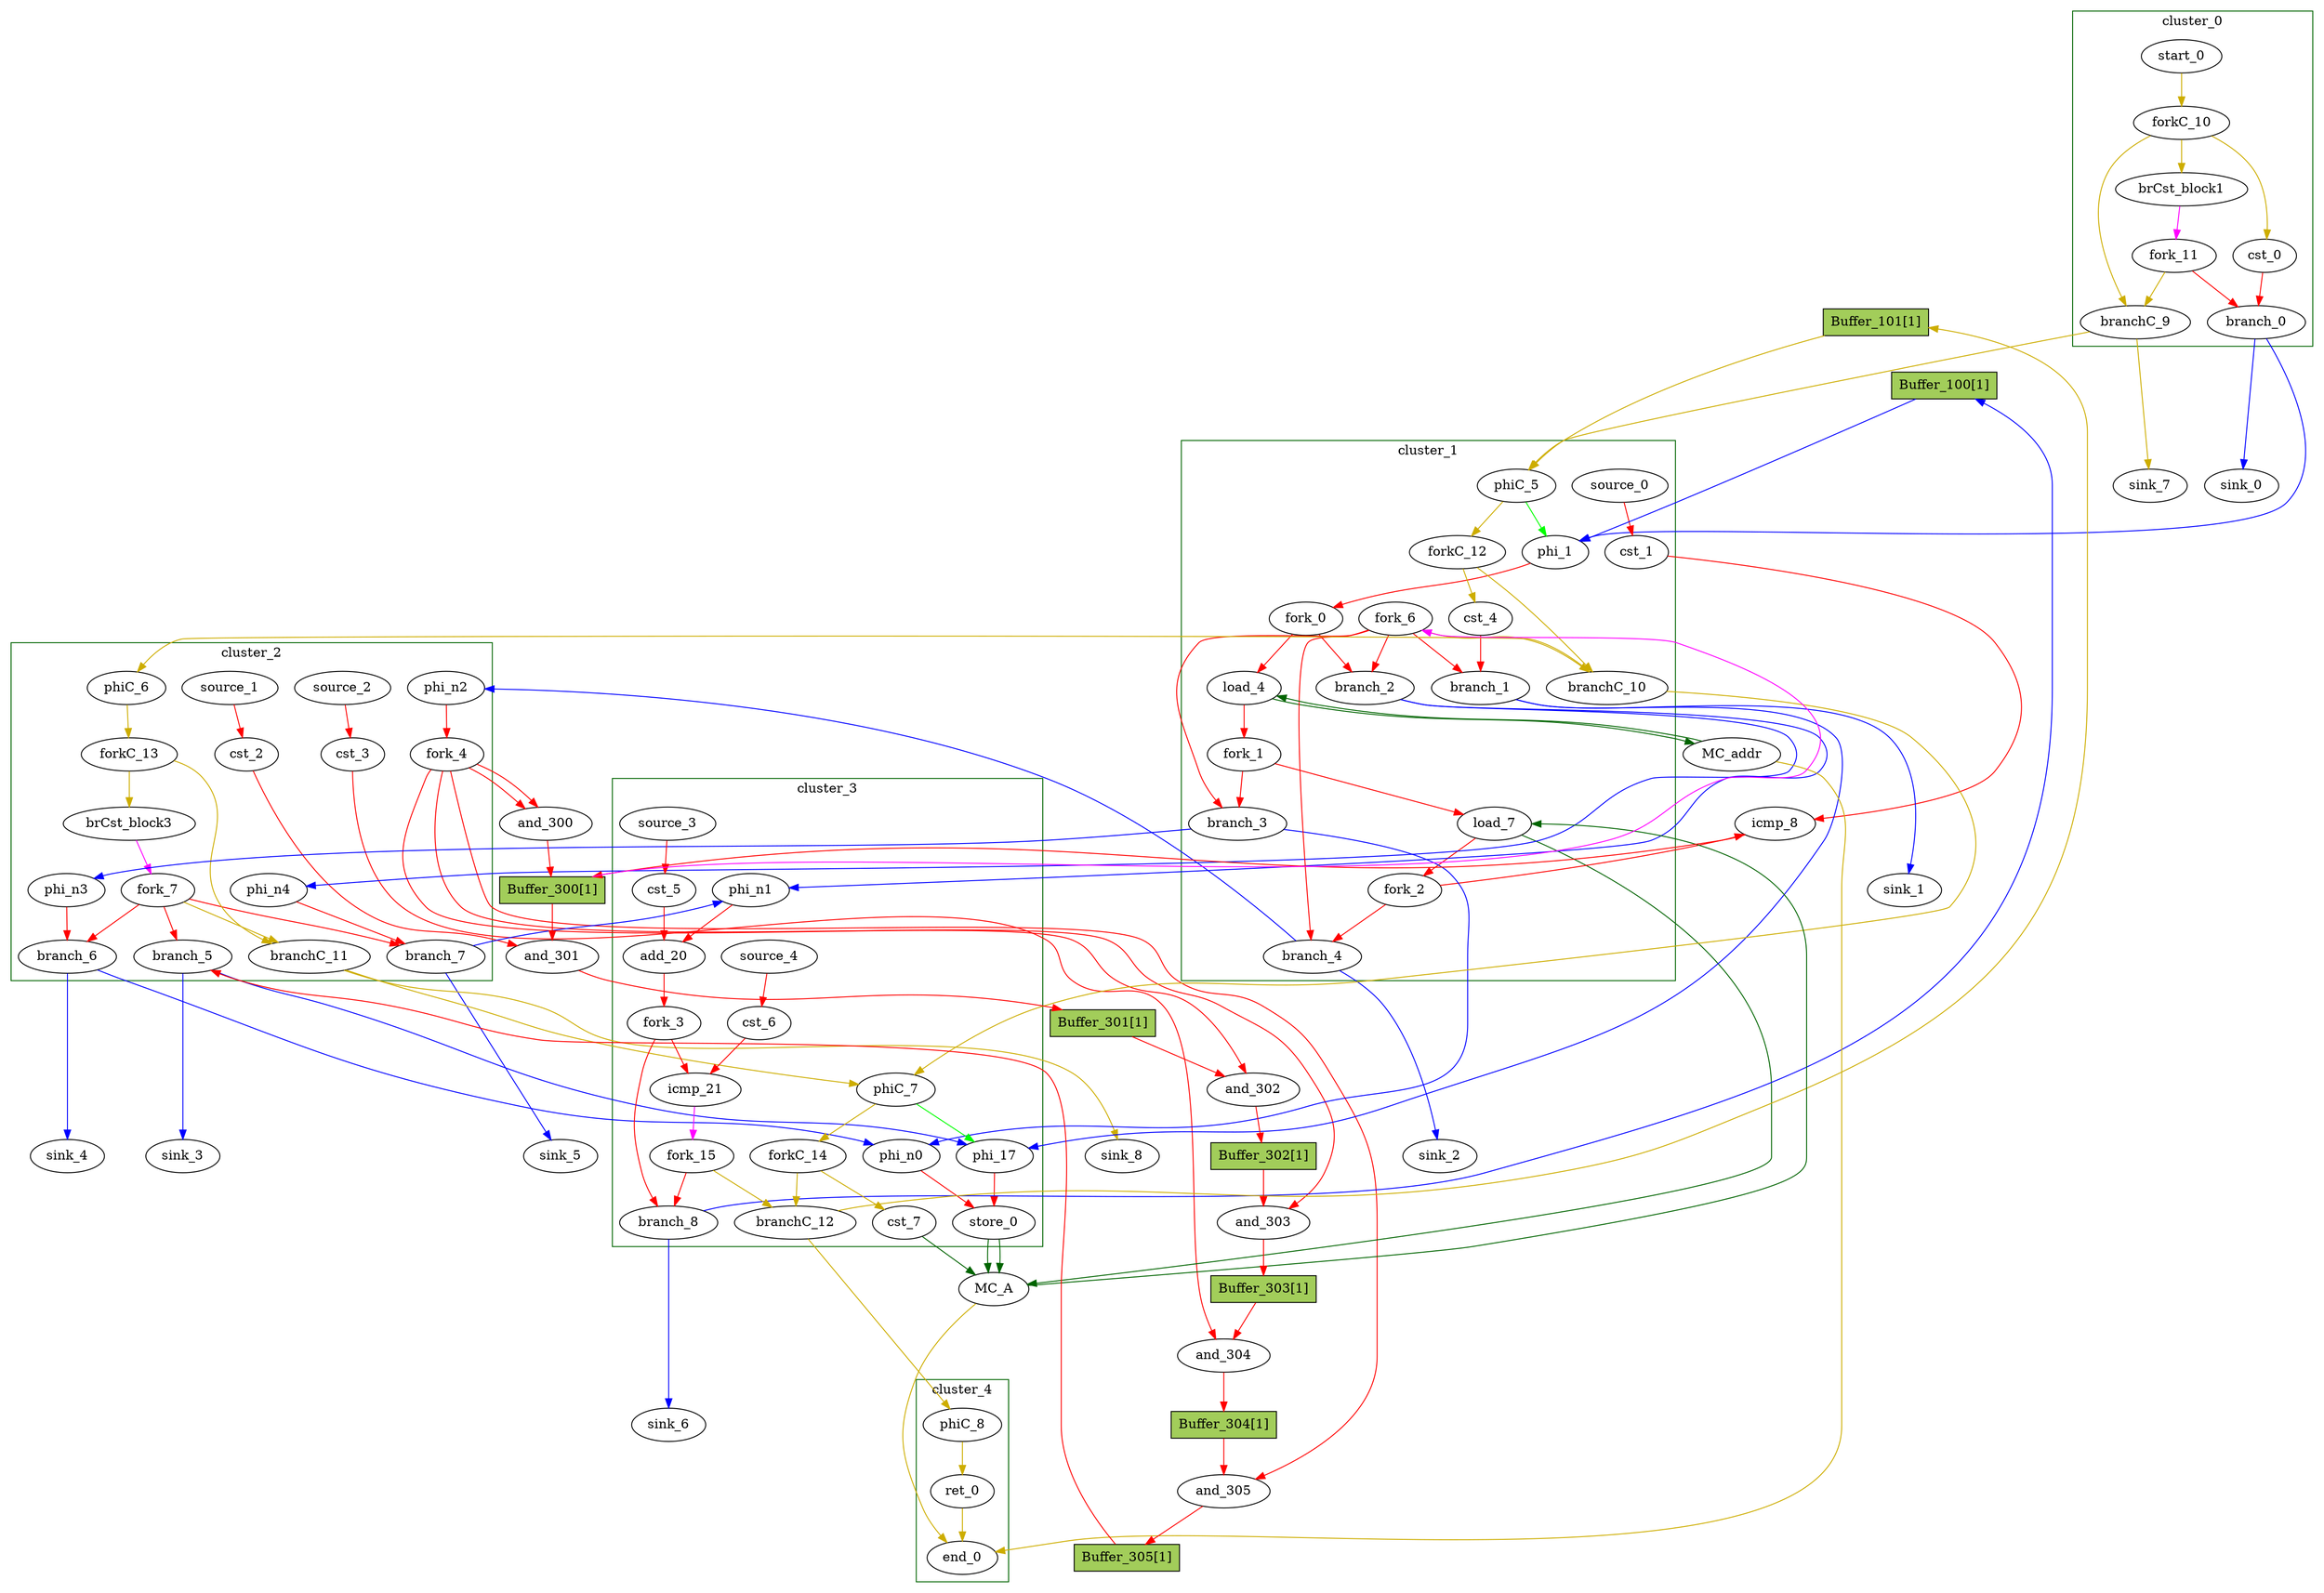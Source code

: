 Digraph G {
	splines=spline;
	subgraph cluster_cluster_0 {
	color = "darkgreen";
label = "cluster_0";
		"brCst_block1" [type="Constant", in="in1:1", out="out1:1", bbID=1, value="0x1"];
		"cst_0" [type="Constant", in="in1:1", out="out1:1", bbID=1, value="0x00000000"];
		"branch_0" [type="Branch", in="in1:1 in2?:1", out="out1+:1 out2-:1", bbID=1];
		"start_0" [type="Entry", in="in1:0", out="out1:0", bbID=1, control="true"];
		"forkC_10" [type="Fork", in="in1:0", out="out1:0 out2:0 out3:0 ", bbID=1];
		"branchC_9" [type="Branch", in="in1:0 in2?:1", out="out1+:0 out2-:0", bbID=1];
		"fork_11" [type="Fork", in="in1:1", out="out1:1 out2:1 ", bbID=1];
	}
	subgraph cluster_cluster_2 {
	color = "darkgreen";
label = "cluster_2";
		"cst_2" [type="Constant", in="in1:32", out="out1:32", bbID=3, value="0x419C30C3"];
		"cst_3" [type="Constant", in="in1:32", out="out1:32", bbID=3, value="0x406D1AD2"];
		"brCst_block3" [type="Constant", in="in1:1", out="out1:1", bbID=3, value="0x1"];
		"phi_n2" [type="Merge", in="in1:32 ", out="out1:32", bbID=3, delay=0.0];
		"phi_n3" [type="Merge", in="in1:32 ", out="out1:32", bbID=3, delay=0.0];
		"phi_n4" [type="Merge", in="in1:10 ", out="out1:10", bbID=3, delay=0.0];
		"fork_4" [type="Fork", in="in1:32", out="out1:32 out2:32 out3:32 out4:32 out5:32 ", bbID=3];
		"branch_5" [type="Branch", in="in1:32 in2?:1", out="out1+:32 out2-:32", bbID=3];
		"branch_6" [type="Branch", in="in1:32 in2?:1", out="out1+:32 out2-:32", bbID=3];
		"branch_7" [type="Branch", in="in1:10 in2?:1", out="out1+:10 out2-:10", bbID=3];
		"fork_7" [type="Fork", in="in1:1", out="out1:1 out2:1 out3:1 out4:1 ", bbID=3];
		"phiC_6" [type="Merge", in="in1:0 ", out="out1:0", bbID=3, delay=0.0];
		"forkC_13" [type="Fork", in="in1:0", out="out1:0 out2:0 ", bbID=3];
		"branchC_11" [type="Branch", in="in1:0 in2?:1", out="out1+:0 out2-:0", bbID=3];
		"source_1" [type="Source", out="out1:32", bbID=3];
		"source_2" [type="Source", out="out1:32", bbID=3];
	}
	subgraph cluster_cluster_1 {
	color = "darkgreen";
label = "cluster_1";
		"phi_1" [type="Mux", in="in1?:1 in2:10 in3:10 ", out="out1:10", bbID=2, delay=1.397];
		"load_4" [type="Operator", in="in1:32 in2:10 ", out="out1:32 out2:10 ", bbID=2, II=1, delay=1.412, latency=2, op="mc_load_op", portId=0];
		"load_7" [type="Operator", in="in1:32 in2:32 ", out="out1:32 out2:32 ", bbID=2, II=1, delay=1.412, latency=2, op="mc_load_op", portId=0];
		"cst_1" [type="Constant", in="in1:32", out="out1:32", bbID=2, value="0x3F800000"];
		"cst_4" [type="Constant", in="in1:32", out="out1:32", bbID=2, value="0x3F800000"];
		"fork_0" [type="Fork", in="in1:10", out="out1:10 out2:10 ", bbID=2];
		"fork_1" [type="Fork", in="in1:32", out="out1:32 out2:32 ", bbID=2];
		"fork_2" [type="Fork", in="in1:32", out="out1:32 out2:32 ", bbID=2];
		"branch_1" [type="Branch", in="in1:32 in2?:1", out="out1+:32 out2-:32", bbID=2];
		"branch_2" [type="Branch", in="in1:10 in2?:1", out="out1+:10 out2-:10", bbID=2];
		"branch_3" [type="Branch", in="in1:32 in2?:1", out="out1+:32 out2-:32", bbID=2];
		"branch_4" [type="Branch", in="in1:32 in2?:1", out="out1+:32 out2-:32", bbID=2];
		"fork_6" [type="Fork", in="in1:1", out="out1:1 out2:1 out3:1 out4:1 out5:1 ", bbID=2];
		"phiC_5" [type="CntrlMerge", in="in1:0 in2:0 ", out="out1:0 out2?:1", bbID=2, delay=0.0];
		"forkC_12" [type="Fork", in="in1:0", out="out1:0 out2:0 ", bbID=2];
		"branchC_10" [type="Branch", in="in1:0 in2?:1", out="out1+:0 out2-:0", bbID=2];
		"source_0" [type="Source", out="out1:32", bbID=2];
	}
	subgraph cluster_cluster_4 {
	color = "darkgreen";
label = "cluster_4";
		"ret_0" [type="Operator", in="in1:0 ", out="out1:0 ", bbID=5, II=1, delay=0.0, latency=0, op="ret_op"];
		"end_0" [type="Exit", in="in1:0*e in2:0*e in3:0 ", out="out1:0", bbID=0];
		"phiC_8" [type="Merge", in="in1:0 ", out="out1:0", bbID=5, delay=0.0];
	}
	subgraph cluster_cluster_3 {
	color = "darkgreen";
label = "cluster_3";
		"phi_17" [type="Mux", in="in1?:1 in2:32 in3:32 ", out="out1:32", bbID=4, delay=1.397];
		"store_0" [type="Operator", in="in1:32 in2:32 ", out="out1:32 out2:32 ", bbID=4, II=1, delay=0.672, latency=0, op="mc_store_op", portId=0];
		"cst_5" [type="Constant", in="in1:1", out="out1:1", bbID=4, value="0x00000001"];
		"add_20" [type="Operator", in="in1:10 in2:10 ", out="out1:10 ", bbID=4, II=1, delay=2.287, latency=0, op="add_op"];
		"cst_6" [type="Constant", in="in1:10", out="out1:10", bbID=4, value="0x000003E8"];
		"icmp_21" [type="Operator", in="in1:10 in2:10 ", out="out1:1 ", bbID=4, II=1, delay=1.907, latency=0, op="icmp_ult_op"];
		"phi_n0" [type="Merge", in="in1:32 in2:32 ", out="out1:32", bbID=4, delay=1.397];
		"phi_n1" [type="Merge", in="in1:10 in2:10 ", out="out1:10", bbID=4, delay=1.397];
		"fork_3" [type="Fork", in="in1:10", out="out1:10 out2:10 ", bbID=4];
		"branch_8" [type="Branch", in="in1:10 in2?:1", out="out1+:10 out2-:10", bbID=4];
		"cst_7" [type="Constant", in="in1:1", out="out1:1", bbID=4, value="0x00000001"];
		"phiC_7" [type="CntrlMerge", in="in1:0 in2:0 ", out="out1:0 out2?:1", bbID=4, delay=0.0];
		"forkC_14" [type="Fork", in="in1:0", out="out1:0 out2:0 ", bbID=4];
		"branchC_12" [type="Branch", in="in1:0 in2?:1", out="out1+:0 out2-:0", bbID=4];
		"fork_15" [type="Fork", in="in1:1", out="out1:1 out2:1 ", bbID=4];
		"source_3" [type="Source", out="out1:1", bbID=4];
		"source_4" [type="Source", out="out1:10", bbID=4];
	}
		"MC_addr" [type="MC", in="in1:10*l0a ", out="out1:32*l0d out2:0*e ", bbID=0, bbcount=0, ldcount=1, memory="addr", stcount=0];
		"MC_A" [type="MC", in="in1:32*c0 in2:32*l0a in3:32*s0a in4:32*s0d ", out="out1:32*l0d out2:0*e ", bbID=0, bbcount=1, ldcount=1, memory="A", stcount=1];
		"sink_0" [type="Sink", in="in1:1", bbID=0];
		"sink_1" [type="Sink", in="in1:32", bbID=0];
		"sink_2" [type="Sink", in="in1:32", bbID=0];
		"sink_3" [type="Sink", in="in1:32", bbID=0];
		"sink_4" [type="Sink", in="in1:32", bbID=0];
		"sink_5" [type="Sink", in="in1:10", bbID=0];
		"sink_6" [type="Sink", in="in1:10", bbID=0];
		"sink_7" [type="Sink", in="in1:0", bbID=0];
		"sink_8" [type="Sink", in="in1:0", bbID=0];
		"Buffer_100" [type="Buffer", in="in1:32", out="out1:32", bbID=3, fillcolor="darkolivegreen3", height=0.4, label="Buffer_100[1]", shape="box", slots=1, style="filled", transparent="false"];
		"Buffer_101" [type="Buffer", in="in1:32", out="out1:32", bbID=3, fillcolor="darkolivegreen3", height=0.4, label="Buffer_101[1]", shape="box", slots=1, style="filled", transparent="false"];
		"icmp_8" [type="Operator", in="in1:32 in2:32 ", out="out1:1 ", bbID=2, II=1, delay=1.895, latency=2, op="icmp_ult_op"];
		"Buffer_300" [type="Buffer", in="in1:32", out="out1:32", bbID=3, fillcolor="darkolivegreen3", height=0.4, label="Buffer_300[1]", shape="box", slots=1, style="filled", transparent="false"];
		"and_300" [type="Operator", in="in1:32 in2:32 ", out="out1:32 ", bbID=3, II=1, delay=0.0, latency=6, op="and_op"];
		"and_301" [type="Operator", in="in1:32 in2:32 ", out="out1:32 ", bbID=3, II=1, delay=0.0, latency=10, op="and_op"];
		"Buffer_301" [type="Buffer", in="in1:32", out="out1:32", bbID=3, fillcolor="darkolivegreen3", height=0.4, label="Buffer_301[1]", shape="box", slots=1, style="filled", transparent="false"];
		"and_302" [type="Operator", in="in1:32 in2:32 ", out="out1:32 ", bbID=3, II=1, delay=0.0, latency=6, op="and_op"];
		"Buffer_302" [type="Buffer", in="in1:32", out="out1:32", bbID=3, fillcolor="darkolivegreen3", height=0.4, label="Buffer_302[1]", shape="box", slots=1, style="filled", transparent="false"];
		"and_303" [type="Operator", in="in1:32 in2:32 ", out="out1:32 ", bbID=3, II=1, delay=0.0, latency=6, op="and_op"];
		"Buffer_303" [type="Buffer", in="in1:32", out="out1:32", bbID=3, fillcolor="darkolivegreen3", height=0.4, label="Buffer_303[1]", shape="box", slots=1, style="filled", transparent="false"];
		"and_304" [type="Operator", in="in1:32 in2:32 ", out="out1:32 ", bbID=3, II=1, delay=0.0, latency=10, op="and_op"];
		"Buffer_304" [type="Buffer", in="in1:32", out="out1:32", bbID=3, fillcolor="darkolivegreen3", height=0.4, label="Buffer_304[1]", shape="box", slots=1, style="filled", transparent="false"];
		"and_305" [type="Operator", in="in1:32 in2:32 ", out="out1:32 ", bbID=3, II=1, delay=0.0, latency=6, op="and_op"];
		"Buffer_305" [type="Buffer", in="in1:32", out="out1:32", bbID=3, fillcolor="darkolivegreen3", height=0.4, label="Buffer_305[1]", shape="box", slots=1, style="filled", transparent="false"];
		"brCst_block1" -> "fork_11" [color = "magenta", from = "out1", to = "in1"];
		"cst_0" -> "branch_0" [color = "red", from = "out1", to = "in1"];
		"phi_1" -> "fork_0" [color = "red", from = "out1", to = "in1"];
		"load_4" -> "fork_1" [color = "red", from = "out1", to = "in1"];
		"load_4" -> "MC_addr" [color = "darkgreen", mem_address = "true", from = "out2", to = "in1"];
		"load_7" -> "fork_2" [color = "red", from = "out1", to = "in1"];
		"load_7" -> "MC_A" [color = "darkgreen", mem_address = "true", from = "out2", to = "in2"];
		"cst_1" -> "icmp_8" [color = "red", from = "out1", to = "in2"];
		"cst_2" -> "and_301" [color = "red", from = "out1", to = "in2"];
		"cst_3" -> "and_304" [color = "red", from = "out1", to = "in2"];
		"brCst_block3" -> "fork_7" [color = "magenta", from = "out1", to = "in1"];
		"cst_4" -> "branch_1" [color = "red", from = "out1", to = "in1"];
		"phi_17" -> "store_0" [color = "red", from = "out1", to = "in1"];
		"store_0" -> "MC_A" [color = "darkgreen", mem_address = "true", from = "out2", to = "in3"];
		"store_0" -> "MC_A" [color = "darkgreen", mem_address = "false", from = "out1", to = "in4"];
		"cst_5" -> "add_20" [color = "red", from = "out1", to = "in2"];
		"add_20" -> "fork_3" [color = "red", from = "out1", to = "in1"];
		"cst_6" -> "icmp_21" [color = "red", from = "out1", to = "in2"];
		"icmp_21" -> "fork_15" [color = "magenta", from = "out1", to = "in1"];
		"ret_0" -> "end_0" [color = "gold3", from = "out1", to = "in3"];
		"phi_n0" -> "store_0" [color = "red", from = "out1", to = "in2"];
		"phi_n1" -> "add_20" [color = "red", from = "out1", to = "in1"];
		"phi_n2" -> "fork_4" [color = "red", from = "out1", to = "in1"];
		"phi_n3" -> "branch_6" [color = "red", from = "out1", to = "in1"];
		"phi_n4" -> "branch_7" [color = "red", from = "out1", to = "in1"];
		"fork_0" -> "load_4" [color = "red", from = "out1", to = "in2"];
		"fork_0" -> "branch_2" [color = "red", from = "out2", to = "in1"];
		"fork_1" -> "load_7" [color = "red", from = "out1", to = "in2"];
		"fork_1" -> "branch_3" [color = "red", from = "out2", to = "in1"];
		"fork_2" -> "branch_4" [color = "red", from = "out2", to = "in1"];
		"fork_2" -> "icmp_8" [color = "red", from = "out1", to = "in1"];
		"fork_3" -> "icmp_21" [color = "red", from = "out1", to = "in1"];
		"fork_3" -> "branch_8" [color = "red", from = "out2", to = "in1"];
		"fork_4" -> "and_300" [color = "red", from = "out2", to = "in2"];
		"fork_4" -> "and_300" [color = "red", from = "out1", to = "in1"];
		"fork_4" -> "and_302" [color = "red", from = "out3", to = "in2"];
		"fork_4" -> "and_303" [color = "red", from = "out4", to = "in2"];
		"fork_4" -> "and_305" [color = "red", from = "out5", to = "in2"];
		"branch_0" -> "phi_1" [color = "blue", from = "out1", to = "in2", minlen = 3];
		"branch_0" -> "sink_0" [color = "blue", from = "out2", to = "in1", minlen = 3];
		"branch_1" -> "phi_17" [color = "blue", from = "out2", to = "in2", minlen = 3];
		"branch_1" -> "sink_1" [color = "blue", from = "out1", to = "in1", minlen = 3];
		"branch_2" -> "phi_n1" [color = "blue", from = "out2", to = "in1", minlen = 3];
		"branch_2" -> "phi_n4" [color = "blue", from = "out1", to = "in1", minlen = 3];
		"branch_3" -> "phi_n0" [color = "blue", from = "out2", to = "in1", minlen = 3];
		"branch_3" -> "phi_n3" [color = "blue", from = "out1", to = "in1", minlen = 3];
		"branch_4" -> "phi_n2" [color = "blue", from = "out1", to = "in1", minlen = 3];
		"branch_4" -> "sink_2" [color = "blue", from = "out2", to = "in1", minlen = 3];
		"fork_6" -> "branch_1" [color = "red", from = "out4", to = "in2"];
		"fork_6" -> "branch_2" [color = "red", from = "out3", to = "in2"];
		"fork_6" -> "branch_3" [color = "red", from = "out2", to = "in2"];
		"fork_6" -> "branch_4" [color = "red", from = "out1", to = "in2"];
		"fork_6" -> "branchC_10" [color = "gold3", from = "out5", to = "in2"];
		"branch_5" -> "phi_17" [color = "blue", from = "out1", to = "in3", minlen = 3];
		"branch_5" -> "sink_3" [color = "blue", from = "out2", to = "in1", minlen = 3];
		"branch_6" -> "phi_n0" [color = "blue", from = "out1", to = "in2", minlen = 3];
		"branch_6" -> "sink_4" [color = "blue", from = "out2", to = "in1", minlen = 3];
		"branch_7" -> "phi_n1" [color = "blue", from = "out1", to = "in2", minlen = 3];
		"branch_7" -> "sink_5" [color = "blue", from = "out2", to = "in1", minlen = 3];
		"fork_7" -> "branch_5" [color = "red", from = "out3", to = "in2"];
		"fork_7" -> "branch_6" [color = "red", from = "out2", to = "in2"];
		"fork_7" -> "branch_7" [color = "red", from = "out1", to = "in2"];
		"fork_7" -> "branchC_11" [color = "gold3", from = "out4", to = "in2"];
		"branch_8" -> "sink_6" [color = "blue", from = "out2", to = "in1", minlen = 3];
		"branch_8" -> "Buffer_100" [color = "blue", from = "out1", to = "in1", minlen = 3];
		"MC_addr" -> "load_4" [color = "darkgreen", mem_address = "false", from = "out1", to = "in1"];
		"MC_addr" -> "end_0" [color = "gold3", from = "out2", to = "in1"];
		"MC_A" -> "load_7" [color = "darkgreen", mem_address = "false", from = "out1", to = "in1"];
		"MC_A" -> "end_0" [color = "gold3", from = "out2", to = "in2"];
		"cst_7" -> "MC_A" [color = "darkgreen", from = "out1", to = "in1"];
		"start_0" -> "forkC_10" [color = "gold3", from = "out1", to = "in1"];
		"forkC_10" -> "brCst_block1" [color = "gold3", from = "out3", to = "in1"];
		"forkC_10" -> "cst_0" [color = "gold3", from = "out1", to = "in1"];
		"forkC_10" -> "branchC_9" [color = "gold3", from = "out2", to = "in1"];
		"branchC_9" -> "phiC_5" [color = "gold3", from = "out1", to = "in1", minlen = 3];
		"branchC_9" -> "sink_7" [color = "gold3", from = "out2", to = "in1", minlen = 3];
		"fork_11" -> "branch_0" [color = "red", from = "out1", to = "in2"];
		"fork_11" -> "branchC_9" [color = "gold3", from = "out2", to = "in2"];
		"phiC_5" -> "phi_1" [color = "green", from = "out2", to = "in1"];
		"phiC_5" -> "forkC_12" [color = "gold3", from = "out1", to = "in1"];
		"forkC_12" -> "cst_4" [color = "gold3", from = "out1", to = "in1"];
		"forkC_12" -> "branchC_10" [color = "gold3", from = "out2", to = "in1"];
		"branchC_10" -> "phiC_6" [color = "gold3", from = "out1", to = "in1", minlen = 3];
		"branchC_10" -> "phiC_7" [color = "gold3", from = "out2", to = "in1", minlen = 3];
		"phiC_6" -> "forkC_13" [color = "gold3", from = "out1", to = "in1"];
		"forkC_13" -> "brCst_block3" [color = "gold3", from = "out2", to = "in1"];
		"forkC_13" -> "branchC_11" [color = "gold3", from = "out1", to = "in1"];
		"branchC_11" -> "phiC_7" [color = "gold3", from = "out1", to = "in2", minlen = 3];
		"branchC_11" -> "sink_8" [color = "gold3", from = "out2", to = "in1", minlen = 3];
		"phiC_7" -> "phi_17" [color = "green", from = "out2", to = "in1"];
		"phiC_7" -> "forkC_14" [color = "gold3", from = "out1", to = "in1"];
		"forkC_14" -> "cst_7" [color = "gold3", from = "out1", to = "in1"];
		"forkC_14" -> "branchC_12" [color = "gold3", from = "out2", to = "in1"];
		"branchC_12" -> "phiC_8" [color = "gold3", from = "out2", to = "in1", minlen = 3];
		"branchC_12" -> "Buffer_101" [color = "gold3", from = "out1", to = "in1", minlen = 3];
		"fork_15" -> "branch_8" [color = "red", from = "out1", to = "in2"];
		"fork_15" -> "branchC_12" [color = "gold3", from = "out2", to = "in2"];
		"phiC_8" -> "ret_0" [color = "gold3", from = "out1", to = "in1"];
		"source_0" -> "cst_1" [color = "red", from = "out1", to = "in1"];
		"source_1" -> "cst_2" [color = "red", from = "out1", to = "in1"];
		"source_2" -> "cst_3" [color = "red", from = "out1", to = "in1"];
		"source_3" -> "cst_5" [color = "red", from = "out1", to = "in1"];
		"source_4" -> "cst_6" [color = "red", from = "out1", to = "in1"];
		"Buffer_100" -> "phi_1" [color = "blue", from = "out1", to = "in3", minlen = 3];
		"Buffer_101" -> "phiC_5" [color = "gold3", from = "out1", to = "in2", minlen = 3];
		"icmp_8" -> "Buffer_300" [color = "red", from = "out1", to = "in1"];
		"Buffer_300" -> "fork_6" [color = "magenta", from = "out1", to = "in1"];
		"Buffer_300" -> "and_301" [color = "red", from = "out1", to = "in1"];
		"and_300" -> "Buffer_300" [color = "red", from = "out1", to = "in1"];
		"and_301" -> "Buffer_301" [color = "red", from = "out1", to = "in1"];
		"Buffer_301" -> "and_302" [color = "red", from = "out1", to = "in1"];
		"and_302" -> "Buffer_302" [color = "red", from = "out1", to = "in1"];
		"Buffer_302" -> "and_303" [color = "red", from = "out1", to = "in1"];
		"and_303" -> "Buffer_303" [color = "red", from = "out1", to = "in1"];
		"Buffer_303" -> "and_304" [color = "red", from = "out1", to = "in1"];
		"and_304" -> "Buffer_304" [color = "red", from = "out1", to = "in1"];
		"Buffer_304" -> "and_305" [color = "red", from = "out1", to = "in1"];
		"and_305" -> "Buffer_305" [color = "red", from = "out1", to = "in1"];
		"Buffer_305" -> "branch_5" [color = "red", from = "out1", to = "in1"];
}
